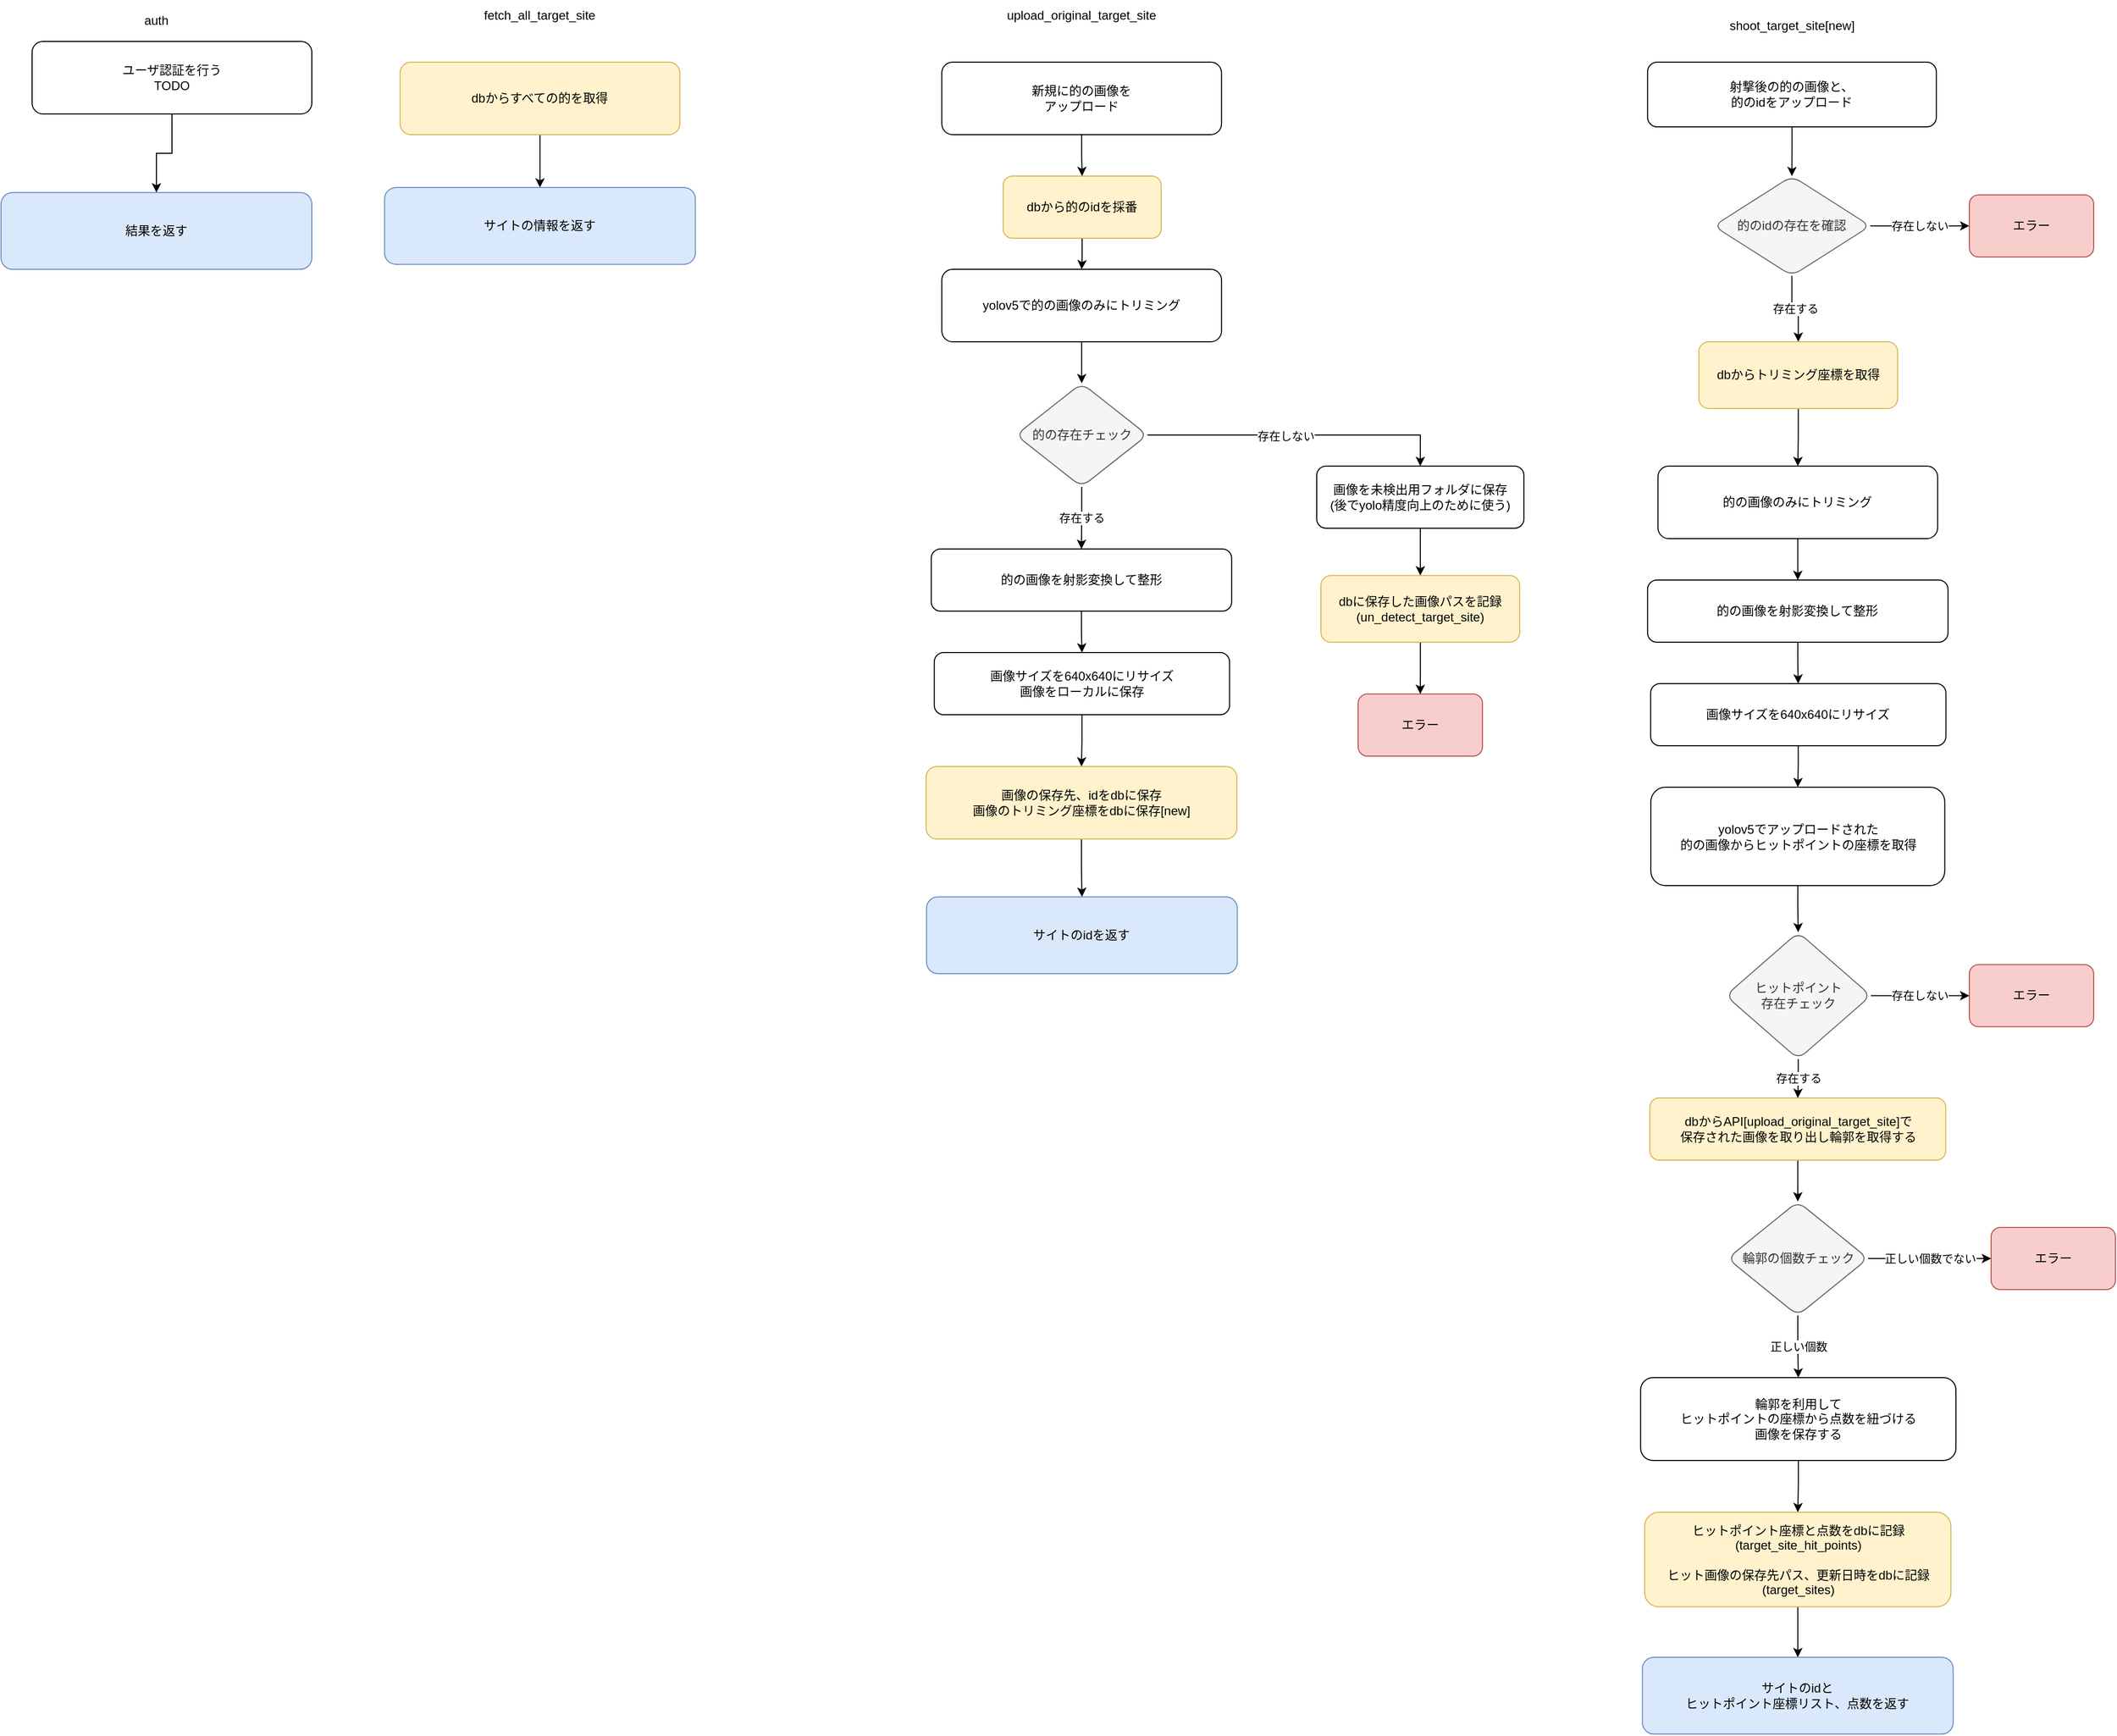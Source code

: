<mxfile version="20.3.0" type="device" pages="2"><diagram name="api-server flow ver2" id="iNvDvZSH5YZWfU6M46zO"><mxGraphModel dx="2249" dy="2026" grid="1" gridSize="10" guides="1" tooltips="1" connect="1" arrows="1" fold="1" page="1" pageScale="1" pageWidth="827" pageHeight="1169" math="0" shadow="0"><root><mxCell id="WhR-biewAQsiX8_uiW01-0"/><mxCell id="WhR-biewAQsiX8_uiW01-1" parent="WhR-biewAQsiX8_uiW01-0"/><mxCell id="nuHAIybzn5JwkcN_jTr0-32" value="" style="edgeStyle=orthogonalEdgeStyle;rounded=0;orthogonalLoop=1;jettySize=auto;html=1;" parent="WhR-biewAQsiX8_uiW01-1" source="WhR-biewAQsiX8_uiW01-3" target="nuHAIybzn5JwkcN_jTr0-31" edge="1"><mxGeometry relative="1" as="geometry"/></mxCell><mxCell id="WhR-biewAQsiX8_uiW01-3" value="yolov5で的の画像のみにトリミング" style="rounded=1;whiteSpace=wrap;html=1;fontSize=12;glass=0;strokeWidth=1;shadow=0;" parent="WhR-biewAQsiX8_uiW01-1" vertex="1"><mxGeometry x="228.13" y="160" width="270" height="70" as="geometry"/></mxCell><mxCell id="WhR-biewAQsiX8_uiW01-4" value="" style="edgeStyle=orthogonalEdgeStyle;rounded=0;orthogonalLoop=1;jettySize=auto;html=1;endArrow=classic;endFill=1;" parent="WhR-biewAQsiX8_uiW01-1" source="WhR-biewAQsiX8_uiW01-5" target="WhR-biewAQsiX8_uiW01-14" edge="1"><mxGeometry relative="1" as="geometry"/></mxCell><mxCell id="WhR-biewAQsiX8_uiW01-5" value="画像サイズを640x640にリサイズ&lt;br&gt;画像をローカルに保存" style="whiteSpace=wrap;html=1;rounded=1;glass=0;strokeWidth=1;shadow=0;" parent="WhR-biewAQsiX8_uiW01-1" vertex="1"><mxGeometry x="220.86" y="530" width="285" height="60" as="geometry"/></mxCell><mxCell id="WhR-biewAQsiX8_uiW01-6" style="edgeStyle=orthogonalEdgeStyle;rounded=0;orthogonalLoop=1;jettySize=auto;html=1;endArrow=classic;endFill=1;" parent="WhR-biewAQsiX8_uiW01-1" source="WhR-biewAQsiX8_uiW01-7" target="WhR-biewAQsiX8_uiW01-5" edge="1"><mxGeometry relative="1" as="geometry"/></mxCell><mxCell id="WhR-biewAQsiX8_uiW01-7" value="的の画像を射影変換して整形" style="whiteSpace=wrap;html=1;rounded=1;glass=0;strokeWidth=1;shadow=0;" parent="WhR-biewAQsiX8_uiW01-1" vertex="1"><mxGeometry x="217.9" y="430" width="290" height="60" as="geometry"/></mxCell><mxCell id="nuHAIybzn5JwkcN_jTr0-2" style="edgeStyle=orthogonalEdgeStyle;rounded=0;orthogonalLoop=1;jettySize=auto;html=1;" parent="WhR-biewAQsiX8_uiW01-1" source="WhR-biewAQsiX8_uiW01-12" target="WhR-biewAQsiX8_uiW01-3" edge="1"><mxGeometry relative="1" as="geometry"/></mxCell><mxCell id="WhR-biewAQsiX8_uiW01-12" value="dbから的のidを採番" style="whiteSpace=wrap;html=1;rounded=1;glass=0;strokeWidth=1;shadow=0;fillColor=#fff2cc;strokeColor=#d6b656;" parent="WhR-biewAQsiX8_uiW01-1" vertex="1"><mxGeometry x="287.34" y="70" width="152.5" height="60" as="geometry"/></mxCell><mxCell id="nuHAIybzn5JwkcN_jTr0-4" style="edgeStyle=orthogonalEdgeStyle;rounded=0;orthogonalLoop=1;jettySize=auto;html=1;" parent="WhR-biewAQsiX8_uiW01-1" source="WhR-biewAQsiX8_uiW01-14" target="nuHAIybzn5JwkcN_jTr0-3" edge="1"><mxGeometry relative="1" as="geometry"/></mxCell><mxCell id="WhR-biewAQsiX8_uiW01-14" value="画像の保存先、idをdbに保存&lt;br&gt;画像のトリミング座標をdbに保存[new]" style="whiteSpace=wrap;html=1;rounded=1;glass=0;strokeWidth=1;shadow=0;fillColor=#fff2cc;strokeColor=#d6b656;" parent="WhR-biewAQsiX8_uiW01-1" vertex="1"><mxGeometry x="212.9" y="640" width="300" height="70" as="geometry"/></mxCell><mxCell id="nuHAIybzn5JwkcN_jTr0-38" value="" style="edgeStyle=orthogonalEdgeStyle;rounded=0;orthogonalLoop=1;jettySize=auto;html=1;" parent="WhR-biewAQsiX8_uiW01-1" source="WhR-biewAQsiX8_uiW01-16" target="nuHAIybzn5JwkcN_jTr0-37" edge="1"><mxGeometry relative="1" as="geometry"/></mxCell><mxCell id="WhR-biewAQsiX8_uiW01-16" value="yolov5でアップロードされた&lt;br&gt;的の画像からヒットポイントの座標を取得" style="whiteSpace=wrap;html=1;rounded=1;glass=0;strokeWidth=1;shadow=0;" parent="WhR-biewAQsiX8_uiW01-1" vertex="1"><mxGeometry x="912.51" y="660" width="283.75" height="95" as="geometry"/></mxCell><mxCell id="nuHAIybzn5JwkcN_jTr0-30" style="edgeStyle=orthogonalEdgeStyle;rounded=0;orthogonalLoop=1;jettySize=auto;html=1;" parent="WhR-biewAQsiX8_uiW01-1" source="WhR-biewAQsiX8_uiW01-18" target="WhR-biewAQsiX8_uiW01-20" edge="1"><mxGeometry relative="1" as="geometry"/></mxCell><mxCell id="WhR-biewAQsiX8_uiW01-18" value="輪郭を利用して&lt;br&gt;ヒットポイントの座標から点数を紐づける&lt;br&gt;画像を保存する" style="whiteSpace=wrap;html=1;rounded=1;glass=0;strokeWidth=1;shadow=0;" parent="WhR-biewAQsiX8_uiW01-1" vertex="1"><mxGeometry x="902.65" y="1230" width="304.38" height="80" as="geometry"/></mxCell><mxCell id="WhR-biewAQsiX8_uiW01-19" value="" style="edgeStyle=orthogonalEdgeStyle;rounded=0;orthogonalLoop=1;jettySize=auto;html=1;endArrow=classic;endFill=1;" parent="WhR-biewAQsiX8_uiW01-1" source="WhR-biewAQsiX8_uiW01-20" target="WhR-biewAQsiX8_uiW01-25" edge="1"><mxGeometry relative="1" as="geometry"/></mxCell><mxCell id="WhR-biewAQsiX8_uiW01-20" value="ヒットポイント座標と点数をdbに記録(target_site_hit_points)&lt;br&gt;&lt;br&gt;ヒット画像の保存先パス、更新日時をdbに記録&lt;br&gt;(target_sites)" style="whiteSpace=wrap;html=1;rounded=1;glass=0;strokeWidth=1;shadow=0;fillColor=#fff2cc;strokeColor=#d6b656;" parent="WhR-biewAQsiX8_uiW01-1" vertex="1"><mxGeometry x="906.57" y="1360" width="295.62" height="91.25" as="geometry"/></mxCell><mxCell id="WhR-biewAQsiX8_uiW01-25" value="サイトのidと&lt;br&gt;ヒットポイント座標リスト、点数を返す" style="whiteSpace=wrap;html=1;rounded=1;glass=0;strokeWidth=1;shadow=0;fillColor=#dae8fc;strokeColor=#6c8ebf;" parent="WhR-biewAQsiX8_uiW01-1" vertex="1"><mxGeometry x="904.38" y="1500" width="300" height="74.13" as="geometry"/></mxCell><mxCell id="nuHAIybzn5JwkcN_jTr0-1" style="edgeStyle=orthogonalEdgeStyle;rounded=0;orthogonalLoop=1;jettySize=auto;html=1;" parent="WhR-biewAQsiX8_uiW01-1" source="nuHAIybzn5JwkcN_jTr0-0" target="WhR-biewAQsiX8_uiW01-12" edge="1"><mxGeometry relative="1" as="geometry"/></mxCell><mxCell id="nuHAIybzn5JwkcN_jTr0-0" value="新規に的の画像を&lt;br&gt;アップロード" style="rounded=1;whiteSpace=wrap;html=1;fontSize=12;glass=0;strokeWidth=1;shadow=0;" parent="WhR-biewAQsiX8_uiW01-1" vertex="1"><mxGeometry x="228.12" y="-40" width="270" height="70" as="geometry"/></mxCell><mxCell id="nuHAIybzn5JwkcN_jTr0-3" value="サイトのidを返す" style="whiteSpace=wrap;html=1;rounded=1;glass=0;strokeWidth=1;shadow=0;fillColor=#dae8fc;strokeColor=#6c8ebf;" parent="WhR-biewAQsiX8_uiW01-1" vertex="1"><mxGeometry x="213.36" y="765.87" width="300" height="74.13" as="geometry"/></mxCell><mxCell id="nuHAIybzn5JwkcN_jTr0-5" value="upload_original_target_site" style="text;html=1;strokeColor=none;fillColor=none;align=center;verticalAlign=middle;whiteSpace=wrap;rounded=0;" parent="WhR-biewAQsiX8_uiW01-1" vertex="1"><mxGeometry x="280.38" y="-100" width="166.41" height="30" as="geometry"/></mxCell><mxCell id="nuHAIybzn5JwkcN_jTr0-6" value="shoot_target_site[new]" style="text;html=1;strokeColor=none;fillColor=none;align=center;verticalAlign=middle;whiteSpace=wrap;rounded=0;" parent="WhR-biewAQsiX8_uiW01-1" vertex="1"><mxGeometry x="988.76" y="-90" width="120" height="30" as="geometry"/></mxCell><mxCell id="nuHAIybzn5JwkcN_jTr0-9" value="" style="edgeStyle=orthogonalEdgeStyle;rounded=0;orthogonalLoop=1;jettySize=auto;html=1;" parent="WhR-biewAQsiX8_uiW01-1" source="nuHAIybzn5JwkcN_jTr0-7" target="nuHAIybzn5JwkcN_jTr0-8" edge="1"><mxGeometry relative="1" as="geometry"/></mxCell><mxCell id="nuHAIybzn5JwkcN_jTr0-7" value="射撃後の的の画像と、&lt;br&gt;的のidをアップロード" style="whiteSpace=wrap;html=1;rounded=1;glass=0;strokeWidth=1;shadow=0;" parent="WhR-biewAQsiX8_uiW01-1" vertex="1"><mxGeometry x="909.38" y="-40" width="278.75" height="62.5" as="geometry"/></mxCell><mxCell id="nuHAIybzn5JwkcN_jTr0-11" value="存在しない" style="edgeStyle=orthogonalEdgeStyle;rounded=0;orthogonalLoop=1;jettySize=auto;html=1;" parent="WhR-biewAQsiX8_uiW01-1" source="nuHAIybzn5JwkcN_jTr0-8" target="nuHAIybzn5JwkcN_jTr0-10" edge="1"><mxGeometry relative="1" as="geometry"/></mxCell><mxCell id="nuHAIybzn5JwkcN_jTr0-13" value="存在する" style="edgeStyle=orthogonalEdgeStyle;rounded=0;orthogonalLoop=1;jettySize=auto;html=1;" parent="WhR-biewAQsiX8_uiW01-1" source="nuHAIybzn5JwkcN_jTr0-8" target="nuHAIybzn5JwkcN_jTr0-12" edge="1"><mxGeometry relative="1" as="geometry"/></mxCell><mxCell id="nuHAIybzn5JwkcN_jTr0-8" value="的のidの存在を確認" style="rhombus;whiteSpace=wrap;html=1;rounded=1;glass=0;strokeWidth=1;shadow=0;fillColor=#f5f5f5;fontColor=#333333;strokeColor=#666666;" parent="WhR-biewAQsiX8_uiW01-1" vertex="1"><mxGeometry x="973.14" y="70" width="151.24" height="96.25" as="geometry"/></mxCell><mxCell id="nuHAIybzn5JwkcN_jTr0-10" value="エラー" style="whiteSpace=wrap;html=1;rounded=1;glass=0;strokeWidth=1;shadow=0;fillColor=#f8cecc;strokeColor=#b85450;" parent="WhR-biewAQsiX8_uiW01-1" vertex="1"><mxGeometry x="1220" y="88.125" width="120" height="60" as="geometry"/></mxCell><mxCell id="nuHAIybzn5JwkcN_jTr0-19" style="edgeStyle=orthogonalEdgeStyle;rounded=0;orthogonalLoop=1;jettySize=auto;html=1;" parent="WhR-biewAQsiX8_uiW01-1" source="nuHAIybzn5JwkcN_jTr0-12" target="nuHAIybzn5JwkcN_jTr0-15" edge="1"><mxGeometry relative="1" as="geometry"/></mxCell><mxCell id="nuHAIybzn5JwkcN_jTr0-12" value="dbからトリミング座標を取得" style="whiteSpace=wrap;html=1;rounded=1;glass=0;strokeWidth=1;shadow=0;fillColor=#fff2cc;strokeColor=#d6b656;" parent="WhR-biewAQsiX8_uiW01-1" vertex="1"><mxGeometry x="958.91" y="230" width="191.86" height="64.38" as="geometry"/></mxCell><mxCell id="nuHAIybzn5JwkcN_jTr0-14" value="" style="edgeStyle=orthogonalEdgeStyle;rounded=0;orthogonalLoop=1;jettySize=auto;html=1;endArrow=classic;endFill=1;" parent="WhR-biewAQsiX8_uiW01-1" source="nuHAIybzn5JwkcN_jTr0-15" target="nuHAIybzn5JwkcN_jTr0-18" edge="1"><mxGeometry relative="1" as="geometry"/></mxCell><mxCell id="nuHAIybzn5JwkcN_jTr0-15" value="的の画像のみにトリミング" style="rounded=1;whiteSpace=wrap;html=1;fontSize=12;glass=0;strokeWidth=1;shadow=0;" parent="WhR-biewAQsiX8_uiW01-1" vertex="1"><mxGeometry x="919.38" y="350" width="270" height="70" as="geometry"/></mxCell><mxCell id="nuHAIybzn5JwkcN_jTr0-20" style="edgeStyle=orthogonalEdgeStyle;rounded=0;orthogonalLoop=1;jettySize=auto;html=1;" parent="WhR-biewAQsiX8_uiW01-1" source="nuHAIybzn5JwkcN_jTr0-16" target="WhR-biewAQsiX8_uiW01-16" edge="1"><mxGeometry relative="1" as="geometry"/></mxCell><mxCell id="nuHAIybzn5JwkcN_jTr0-16" value="画像サイズを640x640にリサイズ" style="whiteSpace=wrap;html=1;rounded=1;glass=0;strokeWidth=1;shadow=0;" parent="WhR-biewAQsiX8_uiW01-1" vertex="1"><mxGeometry x="912.34" y="560" width="285" height="60" as="geometry"/></mxCell><mxCell id="nuHAIybzn5JwkcN_jTr0-17" style="edgeStyle=orthogonalEdgeStyle;rounded=0;orthogonalLoop=1;jettySize=auto;html=1;endArrow=classic;endFill=1;" parent="WhR-biewAQsiX8_uiW01-1" source="nuHAIybzn5JwkcN_jTr0-18" target="nuHAIybzn5JwkcN_jTr0-16" edge="1"><mxGeometry relative="1" as="geometry"/></mxCell><mxCell id="nuHAIybzn5JwkcN_jTr0-18" value="的の画像を射影変換して整形" style="whiteSpace=wrap;html=1;rounded=1;glass=0;strokeWidth=1;shadow=0;" parent="WhR-biewAQsiX8_uiW01-1" vertex="1"><mxGeometry x="909.38" y="460" width="290" height="60" as="geometry"/></mxCell><mxCell id="nuHAIybzn5JwkcN_jTr0-26" value="" style="edgeStyle=orthogonalEdgeStyle;rounded=0;orthogonalLoop=1;jettySize=auto;html=1;" parent="WhR-biewAQsiX8_uiW01-1" source="nuHAIybzn5JwkcN_jTr0-22" target="nuHAIybzn5JwkcN_jTr0-25" edge="1"><mxGeometry relative="1" as="geometry"/></mxCell><mxCell id="nuHAIybzn5JwkcN_jTr0-22" value="dbからAPI[upload_original_target_site]で&lt;br&gt;保存された画像を取り出し輪郭を取得する" style="whiteSpace=wrap;html=1;rounded=1;glass=0;strokeWidth=1;shadow=0;fillColor=#fff2cc;strokeColor=#d6b656;" parent="WhR-biewAQsiX8_uiW01-1" vertex="1"><mxGeometry x="911.57" y="960" width="285.62" height="60" as="geometry"/></mxCell><mxCell id="nuHAIybzn5JwkcN_jTr0-28" value="正しい個数でない" style="edgeStyle=orthogonalEdgeStyle;rounded=0;orthogonalLoop=1;jettySize=auto;html=1;" parent="WhR-biewAQsiX8_uiW01-1" source="nuHAIybzn5JwkcN_jTr0-25" target="nuHAIybzn5JwkcN_jTr0-27" edge="1"><mxGeometry relative="1" as="geometry"/></mxCell><mxCell id="nuHAIybzn5JwkcN_jTr0-29" value="正しい個数" style="edgeStyle=orthogonalEdgeStyle;rounded=0;orthogonalLoop=1;jettySize=auto;html=1;" parent="WhR-biewAQsiX8_uiW01-1" source="nuHAIybzn5JwkcN_jTr0-25" target="WhR-biewAQsiX8_uiW01-18" edge="1"><mxGeometry relative="1" as="geometry"/></mxCell><mxCell id="nuHAIybzn5JwkcN_jTr0-25" value="輪郭の個数チェック" style="rhombus;whiteSpace=wrap;html=1;rounded=1;glass=0;strokeWidth=1;shadow=0;fillColor=#f5f5f5;fontColor=#333333;strokeColor=#666666;" parent="WhR-biewAQsiX8_uiW01-1" vertex="1"><mxGeometry x="986.57" y="1060" width="135.62" height="110" as="geometry"/></mxCell><mxCell id="nuHAIybzn5JwkcN_jTr0-27" value="エラー" style="whiteSpace=wrap;html=1;rounded=1;glass=0;strokeWidth=1;shadow=0;fillColor=#f8cecc;strokeColor=#b85450;" parent="WhR-biewAQsiX8_uiW01-1" vertex="1"><mxGeometry x="1241" y="1085" width="120" height="60" as="geometry"/></mxCell><mxCell id="nuHAIybzn5JwkcN_jTr0-34" value="" style="edgeStyle=orthogonalEdgeStyle;rounded=0;orthogonalLoop=1;jettySize=auto;html=1;entryX=0.5;entryY=0;entryDx=0;entryDy=0;" parent="WhR-biewAQsiX8_uiW01-1" source="nuHAIybzn5JwkcN_jTr0-31" target="dsikqZFiVLKIjM3iYVpP-0" edge="1"><mxGeometry relative="1" as="geometry"/></mxCell><mxCell id="nuHAIybzn5JwkcN_jTr0-35" value="存在しない" style="edgeLabel;html=1;align=center;verticalAlign=middle;resizable=0;points=[];" parent="nuHAIybzn5JwkcN_jTr0-34" vertex="1" connectable="0"><mxGeometry x="-0.09" y="-1" relative="1" as="geometry"><mxPoint as="offset"/></mxGeometry></mxCell><mxCell id="nuHAIybzn5JwkcN_jTr0-36" value="存在する" style="edgeStyle=orthogonalEdgeStyle;rounded=0;orthogonalLoop=1;jettySize=auto;html=1;" parent="WhR-biewAQsiX8_uiW01-1" source="nuHAIybzn5JwkcN_jTr0-31" target="WhR-biewAQsiX8_uiW01-7" edge="1"><mxGeometry relative="1" as="geometry"/></mxCell><mxCell id="nuHAIybzn5JwkcN_jTr0-31" value="的の存在チェック" style="rhombus;whiteSpace=wrap;html=1;rounded=1;glass=0;strokeWidth=1;shadow=0;fillColor=#f5f5f5;fontColor=#333333;strokeColor=#666666;" parent="WhR-biewAQsiX8_uiW01-1" vertex="1"><mxGeometry x="299.68" y="270" width="126.88" height="100" as="geometry"/></mxCell><mxCell id="nuHAIybzn5JwkcN_jTr0-33" value="エラー" style="whiteSpace=wrap;html=1;rounded=1;glass=0;strokeWidth=1;shadow=0;fillColor=#f8cecc;strokeColor=#b85450;" parent="WhR-biewAQsiX8_uiW01-1" vertex="1"><mxGeometry x="630" y="570" width="120" height="60" as="geometry"/></mxCell><mxCell id="nuHAIybzn5JwkcN_jTr0-40" value="存在しない" style="edgeStyle=orthogonalEdgeStyle;rounded=0;orthogonalLoop=1;jettySize=auto;html=1;" parent="WhR-biewAQsiX8_uiW01-1" source="nuHAIybzn5JwkcN_jTr0-37" target="nuHAIybzn5JwkcN_jTr0-39" edge="1"><mxGeometry relative="1" as="geometry"/></mxCell><mxCell id="nuHAIybzn5JwkcN_jTr0-42" value="存在する" style="edgeStyle=orthogonalEdgeStyle;rounded=0;orthogonalLoop=1;jettySize=auto;html=1;" parent="WhR-biewAQsiX8_uiW01-1" source="nuHAIybzn5JwkcN_jTr0-37" target="nuHAIybzn5JwkcN_jTr0-22" edge="1"><mxGeometry relative="1" as="geometry"/></mxCell><mxCell id="nuHAIybzn5JwkcN_jTr0-37" value="ヒットポイント&lt;br&gt;存在チェック" style="rhombus;whiteSpace=wrap;html=1;rounded=1;glass=0;strokeWidth=1;shadow=0;fillColor=#f5f5f5;fontColor=#333333;strokeColor=#666666;" parent="WhR-biewAQsiX8_uiW01-1" vertex="1"><mxGeometry x="984.84" y="800" width="140" height="122.5" as="geometry"/></mxCell><mxCell id="nuHAIybzn5JwkcN_jTr0-39" value="エラー" style="whiteSpace=wrap;html=1;rounded=1;glass=0;strokeWidth=1;shadow=0;fillColor=#f8cecc;strokeColor=#b85450;" parent="WhR-biewAQsiX8_uiW01-1" vertex="1"><mxGeometry x="1220.0" y="831.25" width="120" height="60" as="geometry"/></mxCell><mxCell id="drCRyyZGWswT6okmTotF-20" value="" style="edgeStyle=orthogonalEdgeStyle;rounded=0;orthogonalLoop=1;jettySize=auto;html=1;" parent="WhR-biewAQsiX8_uiW01-1" source="drCRyyZGWswT6okmTotF-11" target="drCRyyZGWswT6okmTotF-12" edge="1"><mxGeometry relative="1" as="geometry"/></mxCell><mxCell id="drCRyyZGWswT6okmTotF-11" value="dbからすべての的を取得" style="rounded=1;whiteSpace=wrap;html=1;fontSize=12;glass=0;strokeWidth=1;shadow=0;fillColor=#fff2cc;strokeColor=#d6b656;" parent="WhR-biewAQsiX8_uiW01-1" vertex="1"><mxGeometry x="-294.78" y="-40" width="270" height="70" as="geometry"/></mxCell><mxCell id="drCRyyZGWswT6okmTotF-12" value="サイトの情報を返す" style="whiteSpace=wrap;html=1;rounded=1;glass=0;strokeWidth=1;shadow=0;fillColor=#dae8fc;strokeColor=#6c8ebf;" parent="WhR-biewAQsiX8_uiW01-1" vertex="1"><mxGeometry x="-309.78" y="81.06" width="300" height="74.13" as="geometry"/></mxCell><mxCell id="drCRyyZGWswT6okmTotF-13" value="fetch_all_target_site" style="text;html=1;strokeColor=none;fillColor=none;align=center;verticalAlign=middle;whiteSpace=wrap;rounded=0;" parent="WhR-biewAQsiX8_uiW01-1" vertex="1"><mxGeometry x="-242.52" y="-100" width="166.41" height="30" as="geometry"/></mxCell><mxCell id="t7jxJHBYdtMnv0ONEUGp-2" value="結果を返す" style="whiteSpace=wrap;html=1;rounded=1;glass=0;strokeWidth=1;shadow=0;fillColor=#dae8fc;strokeColor=#6c8ebf;" vertex="1" parent="WhR-biewAQsiX8_uiW01-1"><mxGeometry x="-680" y="85.87" width="300" height="74.13" as="geometry"/></mxCell><mxCell id="t7jxJHBYdtMnv0ONEUGp-3" value="auth" style="text;html=1;strokeColor=none;fillColor=none;align=center;verticalAlign=middle;whiteSpace=wrap;rounded=0;" vertex="1" parent="WhR-biewAQsiX8_uiW01-1"><mxGeometry x="-612.74" y="-95.19" width="166.41" height="30" as="geometry"/></mxCell><mxCell id="t7jxJHBYdtMnv0ONEUGp-5" value="" style="edgeStyle=orthogonalEdgeStyle;rounded=0;orthogonalLoop=1;jettySize=auto;html=1;" edge="1" parent="WhR-biewAQsiX8_uiW01-1" source="t7jxJHBYdtMnv0ONEUGp-4" target="t7jxJHBYdtMnv0ONEUGp-2"><mxGeometry relative="1" as="geometry"/></mxCell><mxCell id="t7jxJHBYdtMnv0ONEUGp-4" value="ユーザ認証を行う&lt;br&gt;TODO" style="rounded=1;whiteSpace=wrap;html=1;fontSize=12;glass=0;strokeWidth=1;shadow=0;" vertex="1" parent="WhR-biewAQsiX8_uiW01-1"><mxGeometry x="-650" y="-60" width="270" height="70" as="geometry"/></mxCell><mxCell id="dsikqZFiVLKIjM3iYVpP-3" value="" style="edgeStyle=orthogonalEdgeStyle;rounded=0;orthogonalLoop=1;jettySize=auto;html=1;" edge="1" parent="WhR-biewAQsiX8_uiW01-1" source="dsikqZFiVLKIjM3iYVpP-0" target="dsikqZFiVLKIjM3iYVpP-2"><mxGeometry relative="1" as="geometry"/></mxCell><mxCell id="dsikqZFiVLKIjM3iYVpP-0" value="画像を未検出用フォルダに保存&lt;br&gt;(後でyolo精度向上のために使う)" style="whiteSpace=wrap;html=1;rounded=1;glass=0;strokeWidth=1;shadow=0;" vertex="1" parent="WhR-biewAQsiX8_uiW01-1"><mxGeometry x="590" y="350" width="200" height="60" as="geometry"/></mxCell><mxCell id="Awmxv0y5QkGD9Elshuh5-0" value="" style="edgeStyle=orthogonalEdgeStyle;rounded=0;orthogonalLoop=1;jettySize=auto;html=1;" edge="1" parent="WhR-biewAQsiX8_uiW01-1" source="dsikqZFiVLKIjM3iYVpP-2" target="nuHAIybzn5JwkcN_jTr0-33"><mxGeometry relative="1" as="geometry"/></mxCell><mxCell id="dsikqZFiVLKIjM3iYVpP-2" value="dbに保存した画像パスを記録&lt;br&gt;(un_detect_target_site)" style="whiteSpace=wrap;html=1;rounded=1;glass=0;strokeWidth=1;shadow=0;fillColor=#fff2cc;strokeColor=#d6b656;" vertex="1" parent="WhR-biewAQsiX8_uiW01-1"><mxGeometry x="594.07" y="455.62" width="191.86" height="64.38" as="geometry"/></mxCell></root></mxGraphModel></diagram><diagram id="2TfBNK9j8r9XZTtGJ3-m" name="ap2n-db struct"><mxGraphModel dx="1422" dy="857" grid="1" gridSize="10" guides="1" tooltips="1" connect="1" arrows="1" fold="1" page="1" pageScale="1" pageWidth="827" pageHeight="1169" math="0" shadow="0"><root><mxCell id="0"/><mxCell id="1" parent="0"/><mxCell id="GkIzE4mE9A00fD2ks_Mg-1" value="target_sites" style="shape=table;startSize=30;container=1;collapsible=1;childLayout=tableLayout;fixedRows=1;rowLines=0;fontStyle=1;align=center;resizeLast=1;" parent="1" vertex="1"><mxGeometry x="50" y="100" width="180" height="310" as="geometry"/></mxCell><mxCell id="GkIzE4mE9A00fD2ks_Mg-2" value="" style="shape=tableRow;horizontal=0;startSize=0;swimlaneHead=0;swimlaneBody=0;fillColor=none;collapsible=0;dropTarget=0;points=[[0,0.5],[1,0.5]];portConstraint=eastwest;top=0;left=0;right=0;bottom=1;" parent="GkIzE4mE9A00fD2ks_Mg-1" vertex="1"><mxGeometry y="30" width="180" height="30" as="geometry"/></mxCell><mxCell id="GkIzE4mE9A00fD2ks_Mg-3" value="PK" style="shape=partialRectangle;connectable=0;fillColor=none;top=0;left=0;bottom=0;right=0;fontStyle=1;overflow=hidden;" parent="GkIzE4mE9A00fD2ks_Mg-2" vertex="1"><mxGeometry width="30" height="30" as="geometry"><mxRectangle width="30" height="30" as="alternateBounds"/></mxGeometry></mxCell><mxCell id="GkIzE4mE9A00fD2ks_Mg-4" value="id" style="shape=partialRectangle;connectable=0;fillColor=none;top=0;left=0;bottom=0;right=0;align=left;spacingLeft=6;fontStyle=5;overflow=hidden;" parent="GkIzE4mE9A00fD2ks_Mg-2" vertex="1"><mxGeometry x="30" width="150" height="30" as="geometry"><mxRectangle width="150" height="30" as="alternateBounds"/></mxGeometry></mxCell><mxCell id="GkIzE4mE9A00fD2ks_Mg-5" value="" style="shape=tableRow;horizontal=0;startSize=0;swimlaneHead=0;swimlaneBody=0;fillColor=none;collapsible=0;dropTarget=0;points=[[0,0.5],[1,0.5]];portConstraint=eastwest;top=0;left=0;right=0;bottom=0;" parent="GkIzE4mE9A00fD2ks_Mg-1" vertex="1"><mxGeometry y="60" width="180" height="30" as="geometry"/></mxCell><mxCell id="GkIzE4mE9A00fD2ks_Mg-6" value="" style="shape=partialRectangle;connectable=0;fillColor=none;top=0;left=0;bottom=0;right=0;editable=1;overflow=hidden;" parent="GkIzE4mE9A00fD2ks_Mg-5" vertex="1"><mxGeometry width="30" height="30" as="geometry"><mxRectangle width="30" height="30" as="alternateBounds"/></mxGeometry></mxCell><mxCell id="GkIzE4mE9A00fD2ks_Mg-7" value="img_path VARCHAR" style="shape=partialRectangle;connectable=0;fillColor=none;top=0;left=0;bottom=0;right=0;align=left;spacingLeft=6;overflow=hidden;" parent="GkIzE4mE9A00fD2ks_Mg-5" vertex="1"><mxGeometry x="30" width="150" height="30" as="geometry"><mxRectangle width="150" height="30" as="alternateBounds"/></mxGeometry></mxCell><mxCell id="d75ZwvxsuVLrEvCfhVd_-1" style="shape=tableRow;horizontal=0;startSize=0;swimlaneHead=0;swimlaneBody=0;fillColor=none;collapsible=0;dropTarget=0;points=[[0,0.5],[1,0.5]];portConstraint=eastwest;top=0;left=0;right=0;bottom=0;" parent="GkIzE4mE9A00fD2ks_Mg-1" vertex="1"><mxGeometry y="90" width="180" height="30" as="geometry"/></mxCell><mxCell id="d75ZwvxsuVLrEvCfhVd_-2" value="new" style="shape=partialRectangle;connectable=0;fillColor=none;top=0;left=0;bottom=0;right=0;editable=1;overflow=hidden;" parent="d75ZwvxsuVLrEvCfhVd_-1" vertex="1"><mxGeometry width="30" height="30" as="geometry"><mxRectangle width="30" height="30" as="alternateBounds"/></mxGeometry></mxCell><mxCell id="d75ZwvxsuVLrEvCfhVd_-3" value="hit_img_path VARCHAR" style="shape=partialRectangle;connectable=0;fillColor=none;top=0;left=0;bottom=0;right=0;align=left;spacingLeft=6;overflow=hidden;" parent="d75ZwvxsuVLrEvCfhVd_-1" vertex="1"><mxGeometry x="30" width="150" height="30" as="geometry"><mxRectangle width="150" height="30" as="alternateBounds"/></mxGeometry></mxCell><mxCell id="GkIzE4mE9A00fD2ks_Mg-11" value="" style="shape=tableRow;horizontal=0;startSize=0;swimlaneHead=0;swimlaneBody=0;fillColor=none;collapsible=0;dropTarget=0;points=[[0,0.5],[1,0.5]];portConstraint=eastwest;top=0;left=0;right=0;bottom=0;" parent="GkIzE4mE9A00fD2ks_Mg-1" vertex="1"><mxGeometry y="120" width="180" height="30" as="geometry"/></mxCell><mxCell id="GkIzE4mE9A00fD2ks_Mg-12" value="" style="shape=partialRectangle;connectable=0;fillColor=none;top=0;left=0;bottom=0;right=0;editable=1;overflow=hidden;" parent="GkIzE4mE9A00fD2ks_Mg-11" vertex="1"><mxGeometry width="30" height="30" as="geometry"><mxRectangle width="30" height="30" as="alternateBounds"/></mxGeometry></mxCell><mxCell id="GkIzE4mE9A00fD2ks_Mg-13" value="created_at DATETIME" style="shape=partialRectangle;connectable=0;fillColor=none;top=0;left=0;bottom=0;right=0;align=left;spacingLeft=6;overflow=hidden;" parent="GkIzE4mE9A00fD2ks_Mg-11" vertex="1"><mxGeometry x="30" width="150" height="30" as="geometry"><mxRectangle width="150" height="30" as="alternateBounds"/></mxGeometry></mxCell><mxCell id="3ehmLqKwtolLbKy4Q1Pq-1" style="shape=tableRow;horizontal=0;startSize=0;swimlaneHead=0;swimlaneBody=0;fillColor=none;collapsible=0;dropTarget=0;points=[[0,0.5],[1,0.5]];portConstraint=eastwest;top=0;left=0;right=0;bottom=0;" parent="GkIzE4mE9A00fD2ks_Mg-1" vertex="1"><mxGeometry y="150" width="180" height="30" as="geometry"/></mxCell><mxCell id="3ehmLqKwtolLbKy4Q1Pq-2" value="new" style="shape=partialRectangle;connectable=0;fillColor=none;top=0;left=0;bottom=0;right=0;editable=1;overflow=hidden;" parent="3ehmLqKwtolLbKy4Q1Pq-1" vertex="1"><mxGeometry width="30" height="30" as="geometry"><mxRectangle width="30" height="30" as="alternateBounds"/></mxGeometry></mxCell><mxCell id="3ehmLqKwtolLbKy4Q1Pq-3" value="updated_at DATETIME" style="shape=partialRectangle;connectable=0;fillColor=none;top=0;left=0;bottom=0;right=0;align=left;spacingLeft=6;overflow=hidden;" parent="3ehmLqKwtolLbKy4Q1Pq-1" vertex="1"><mxGeometry x="30" width="150" height="30" as="geometry"><mxRectangle width="150" height="30" as="alternateBounds"/></mxGeometry></mxCell><mxCell id="wUakpvFZMvFgzlVZPBeb-1" style="shape=tableRow;horizontal=0;startSize=0;swimlaneHead=0;swimlaneBody=0;fillColor=none;collapsible=0;dropTarget=0;points=[[0,0.5],[1,0.5]];portConstraint=eastwest;top=0;left=0;right=0;bottom=0;" parent="GkIzE4mE9A00fD2ks_Mg-1" vertex="1"><mxGeometry y="180" width="180" height="30" as="geometry"/></mxCell><mxCell id="wUakpvFZMvFgzlVZPBeb-2" value="new" style="shape=partialRectangle;connectable=0;fillColor=none;top=0;left=0;bottom=0;right=0;editable=1;overflow=hidden;" parent="wUakpvFZMvFgzlVZPBeb-1" vertex="1"><mxGeometry width="30" height="30" as="geometry"><mxRectangle width="30" height="30" as="alternateBounds"/></mxGeometry></mxCell><mxCell id="wUakpvFZMvFgzlVZPBeb-3" value="trim_x INT" style="shape=partialRectangle;connectable=0;fillColor=none;top=0;left=0;bottom=0;right=0;align=left;spacingLeft=6;overflow=hidden;" parent="wUakpvFZMvFgzlVZPBeb-1" vertex="1"><mxGeometry x="30" width="150" height="30" as="geometry"><mxRectangle width="150" height="30" as="alternateBounds"/></mxGeometry></mxCell><mxCell id="wUakpvFZMvFgzlVZPBeb-4" style="shape=tableRow;horizontal=0;startSize=0;swimlaneHead=0;swimlaneBody=0;fillColor=none;collapsible=0;dropTarget=0;points=[[0,0.5],[1,0.5]];portConstraint=eastwest;top=0;left=0;right=0;bottom=0;" parent="GkIzE4mE9A00fD2ks_Mg-1" vertex="1"><mxGeometry y="210" width="180" height="30" as="geometry"/></mxCell><mxCell id="wUakpvFZMvFgzlVZPBeb-5" value="new" style="shape=partialRectangle;connectable=0;fillColor=none;top=0;left=0;bottom=0;right=0;editable=1;overflow=hidden;" parent="wUakpvFZMvFgzlVZPBeb-4" vertex="1"><mxGeometry width="30" height="30" as="geometry"><mxRectangle width="30" height="30" as="alternateBounds"/></mxGeometry></mxCell><mxCell id="wUakpvFZMvFgzlVZPBeb-6" value="trim_y INT" style="shape=partialRectangle;connectable=0;fillColor=none;top=0;left=0;bottom=0;right=0;align=left;spacingLeft=6;overflow=hidden;" parent="wUakpvFZMvFgzlVZPBeb-4" vertex="1"><mxGeometry x="30" width="150" height="30" as="geometry"><mxRectangle width="150" height="30" as="alternateBounds"/></mxGeometry></mxCell><mxCell id="wUakpvFZMvFgzlVZPBeb-7" style="shape=tableRow;horizontal=0;startSize=0;swimlaneHead=0;swimlaneBody=0;fillColor=none;collapsible=0;dropTarget=0;points=[[0,0.5],[1,0.5]];portConstraint=eastwest;top=0;left=0;right=0;bottom=0;" parent="GkIzE4mE9A00fD2ks_Mg-1" vertex="1"><mxGeometry y="240" width="180" height="30" as="geometry"/></mxCell><mxCell id="wUakpvFZMvFgzlVZPBeb-8" value="new" style="shape=partialRectangle;connectable=0;fillColor=none;top=0;left=0;bottom=0;right=0;editable=1;overflow=hidden;" parent="wUakpvFZMvFgzlVZPBeb-7" vertex="1"><mxGeometry width="30" height="30" as="geometry"><mxRectangle width="30" height="30" as="alternateBounds"/></mxGeometry></mxCell><mxCell id="wUakpvFZMvFgzlVZPBeb-9" value="trim_w INT" style="shape=partialRectangle;connectable=0;fillColor=none;top=0;left=0;bottom=0;right=0;align=left;spacingLeft=6;overflow=hidden;" parent="wUakpvFZMvFgzlVZPBeb-7" vertex="1"><mxGeometry x="30" width="150" height="30" as="geometry"><mxRectangle width="150" height="30" as="alternateBounds"/></mxGeometry></mxCell><mxCell id="wUakpvFZMvFgzlVZPBeb-10" style="shape=tableRow;horizontal=0;startSize=0;swimlaneHead=0;swimlaneBody=0;fillColor=none;collapsible=0;dropTarget=0;points=[[0,0.5],[1,0.5]];portConstraint=eastwest;top=0;left=0;right=0;bottom=0;" parent="GkIzE4mE9A00fD2ks_Mg-1" vertex="1"><mxGeometry y="270" width="180" height="30" as="geometry"/></mxCell><mxCell id="wUakpvFZMvFgzlVZPBeb-11" value="new" style="shape=partialRectangle;connectable=0;fillColor=none;top=0;left=0;bottom=0;right=0;editable=1;overflow=hidden;" parent="wUakpvFZMvFgzlVZPBeb-10" vertex="1"><mxGeometry width="30" height="30" as="geometry"><mxRectangle width="30" height="30" as="alternateBounds"/></mxGeometry></mxCell><mxCell id="wUakpvFZMvFgzlVZPBeb-12" value="trim_h INT" style="shape=partialRectangle;connectable=0;fillColor=none;top=0;left=0;bottom=0;right=0;align=left;spacingLeft=6;overflow=hidden;" parent="wUakpvFZMvFgzlVZPBeb-10" vertex="1"><mxGeometry x="30" width="150" height="30" as="geometry"><mxRectangle width="150" height="30" as="alternateBounds"/></mxGeometry></mxCell><mxCell id="GkIzE4mE9A00fD2ks_Mg-14" value="target_site_hit_points" style="shape=table;startSize=30;container=1;collapsible=1;childLayout=tableLayout;fixedRows=1;rowLines=0;fontStyle=1;align=center;resizeLast=1;" parent="1" vertex="1"><mxGeometry x="370" y="160" width="180" height="190" as="geometry"/></mxCell><mxCell id="GkIzE4mE9A00fD2ks_Mg-15" value="" style="shape=tableRow;horizontal=0;startSize=0;swimlaneHead=0;swimlaneBody=0;fillColor=none;collapsible=0;dropTarget=0;points=[[0,0.5],[1,0.5]];portConstraint=eastwest;top=0;left=0;right=0;bottom=1;" parent="GkIzE4mE9A00fD2ks_Mg-14" vertex="1"><mxGeometry y="30" width="180" height="30" as="geometry"/></mxCell><mxCell id="GkIzE4mE9A00fD2ks_Mg-16" value="FK" style="shape=partialRectangle;connectable=0;fillColor=none;top=0;left=0;bottom=0;right=0;fontStyle=1;overflow=hidden;" parent="GkIzE4mE9A00fD2ks_Mg-15" vertex="1"><mxGeometry width="30" height="30" as="geometry"><mxRectangle width="30" height="30" as="alternateBounds"/></mxGeometry></mxCell><mxCell id="GkIzE4mE9A00fD2ks_Mg-17" value="target_site_id" style="shape=partialRectangle;connectable=0;fillColor=none;top=0;left=0;bottom=0;right=0;align=left;spacingLeft=6;fontStyle=5;overflow=hidden;" parent="GkIzE4mE9A00fD2ks_Mg-15" vertex="1"><mxGeometry x="30" width="150" height="30" as="geometry"><mxRectangle width="150" height="30" as="alternateBounds"/></mxGeometry></mxCell><mxCell id="GkIzE4mE9A00fD2ks_Mg-18" value="" style="shape=tableRow;horizontal=0;startSize=0;swimlaneHead=0;swimlaneBody=0;fillColor=none;collapsible=0;dropTarget=0;points=[[0,0.5],[1,0.5]];portConstraint=eastwest;top=0;left=0;right=0;bottom=0;" parent="GkIzE4mE9A00fD2ks_Mg-14" vertex="1"><mxGeometry y="60" width="180" height="30" as="geometry"/></mxCell><mxCell id="GkIzE4mE9A00fD2ks_Mg-19" value="" style="shape=partialRectangle;connectable=0;fillColor=none;top=0;left=0;bottom=0;right=0;editable=1;overflow=hidden;" parent="GkIzE4mE9A00fD2ks_Mg-18" vertex="1"><mxGeometry width="30" height="30" as="geometry"><mxRectangle width="30" height="30" as="alternateBounds"/></mxGeometry></mxCell><mxCell id="GkIzE4mE9A00fD2ks_Mg-20" value="x INT NOT NULL" style="shape=partialRectangle;connectable=0;fillColor=none;top=0;left=0;bottom=0;right=0;align=left;spacingLeft=6;overflow=hidden;" parent="GkIzE4mE9A00fD2ks_Mg-18" vertex="1"><mxGeometry x="30" width="150" height="30" as="geometry"><mxRectangle width="150" height="30" as="alternateBounds"/></mxGeometry></mxCell><mxCell id="GkIzE4mE9A00fD2ks_Mg-21" value="" style="shape=tableRow;horizontal=0;startSize=0;swimlaneHead=0;swimlaneBody=0;fillColor=none;collapsible=0;dropTarget=0;points=[[0,0.5],[1,0.5]];portConstraint=eastwest;top=0;left=0;right=0;bottom=0;" parent="GkIzE4mE9A00fD2ks_Mg-14" vertex="1"><mxGeometry y="90" width="180" height="30" as="geometry"/></mxCell><mxCell id="GkIzE4mE9A00fD2ks_Mg-22" value="" style="shape=partialRectangle;connectable=0;fillColor=none;top=0;left=0;bottom=0;right=0;editable=1;overflow=hidden;" parent="GkIzE4mE9A00fD2ks_Mg-21" vertex="1"><mxGeometry width="30" height="30" as="geometry"><mxRectangle width="30" height="30" as="alternateBounds"/></mxGeometry></mxCell><mxCell id="GkIzE4mE9A00fD2ks_Mg-23" value="y INT NOT NULL" style="shape=partialRectangle;connectable=0;fillColor=none;top=0;left=0;bottom=0;right=0;align=left;spacingLeft=6;overflow=hidden;" parent="GkIzE4mE9A00fD2ks_Mg-21" vertex="1"><mxGeometry x="30" width="150" height="30" as="geometry"><mxRectangle width="150" height="30" as="alternateBounds"/></mxGeometry></mxCell><mxCell id="GkIzE4mE9A00fD2ks_Mg-24" value="" style="shape=tableRow;horizontal=0;startSize=0;swimlaneHead=0;swimlaneBody=0;fillColor=none;collapsible=0;dropTarget=0;points=[[0,0.5],[1,0.5]];portConstraint=eastwest;top=0;left=0;right=0;bottom=0;" parent="GkIzE4mE9A00fD2ks_Mg-14" vertex="1"><mxGeometry y="120" width="180" height="30" as="geometry"/></mxCell><mxCell id="GkIzE4mE9A00fD2ks_Mg-25" value="" style="shape=partialRectangle;connectable=0;fillColor=none;top=0;left=0;bottom=0;right=0;editable=1;overflow=hidden;" parent="GkIzE4mE9A00fD2ks_Mg-24" vertex="1"><mxGeometry width="30" height="30" as="geometry"><mxRectangle width="30" height="30" as="alternateBounds"/></mxGeometry></mxCell><mxCell id="GkIzE4mE9A00fD2ks_Mg-26" value="hit_point INT" style="shape=partialRectangle;connectable=0;fillColor=none;top=0;left=0;bottom=0;right=0;align=left;spacingLeft=6;overflow=hidden;" parent="GkIzE4mE9A00fD2ks_Mg-24" vertex="1"><mxGeometry x="30" width="150" height="30" as="geometry"><mxRectangle width="150" height="30" as="alternateBounds"/></mxGeometry></mxCell><mxCell id="-QDJ36TgnRVXEjGXcblq-1" style="shape=tableRow;horizontal=0;startSize=0;swimlaneHead=0;swimlaneBody=0;fillColor=none;collapsible=0;dropTarget=0;points=[[0,0.5],[1,0.5]];portConstraint=eastwest;top=0;left=0;right=0;bottom=0;" parent="GkIzE4mE9A00fD2ks_Mg-14" vertex="1"><mxGeometry y="150" width="180" height="30" as="geometry"/></mxCell><mxCell id="-QDJ36TgnRVXEjGXcblq-2" style="shape=partialRectangle;connectable=0;fillColor=none;top=0;left=0;bottom=0;right=0;editable=1;overflow=hidden;" parent="-QDJ36TgnRVXEjGXcblq-1" vertex="1"><mxGeometry width="30" height="30" as="geometry"><mxRectangle width="30" height="30" as="alternateBounds"/></mxGeometry></mxCell><mxCell id="-QDJ36TgnRVXEjGXcblq-3" value="created_at DATETIME" style="shape=partialRectangle;connectable=0;fillColor=none;top=0;left=0;bottom=0;right=0;align=left;spacingLeft=6;overflow=hidden;" parent="-QDJ36TgnRVXEjGXcblq-1" vertex="1"><mxGeometry x="30" width="150" height="30" as="geometry"><mxRectangle width="150" height="30" as="alternateBounds"/></mxGeometry></mxCell><mxCell id="GkIzE4mE9A00fD2ks_Mg-30" style="edgeStyle=orthogonalEdgeStyle;rounded=0;orthogonalLoop=1;jettySize=auto;html=1;exitX=1;exitY=0.5;exitDx=0;exitDy=0;endArrow=classic;endFill=1;" parent="1" source="GkIzE4mE9A00fD2ks_Mg-2" target="GkIzE4mE9A00fD2ks_Mg-15" edge="1"><mxGeometry relative="1" as="geometry"/></mxCell><mxCell id="NMWi8R2wAmyDmvPZPTWe-1" value="undetect_target_sites" style="shape=table;startSize=30;container=1;collapsible=1;childLayout=tableLayout;fixedRows=1;rowLines=0;fontStyle=1;align=center;resizeLast=1;" vertex="1" parent="1"><mxGeometry x="70" y="510" width="180" height="130" as="geometry"/></mxCell><mxCell id="NMWi8R2wAmyDmvPZPTWe-2" value="" style="shape=tableRow;horizontal=0;startSize=0;swimlaneHead=0;swimlaneBody=0;fillColor=none;collapsible=0;dropTarget=0;points=[[0,0.5],[1,0.5]];portConstraint=eastwest;top=0;left=0;right=0;bottom=1;" vertex="1" parent="NMWi8R2wAmyDmvPZPTWe-1"><mxGeometry y="30" width="180" height="30" as="geometry"/></mxCell><mxCell id="NMWi8R2wAmyDmvPZPTWe-3" value="PK" style="shape=partialRectangle;connectable=0;fillColor=none;top=0;left=0;bottom=0;right=0;fontStyle=1;overflow=hidden;" vertex="1" parent="NMWi8R2wAmyDmvPZPTWe-2"><mxGeometry width="30" height="30" as="geometry"><mxRectangle width="30" height="30" as="alternateBounds"/></mxGeometry></mxCell><mxCell id="NMWi8R2wAmyDmvPZPTWe-4" value="id" style="shape=partialRectangle;connectable=0;fillColor=none;top=0;left=0;bottom=0;right=0;align=left;spacingLeft=6;fontStyle=5;overflow=hidden;" vertex="1" parent="NMWi8R2wAmyDmvPZPTWe-2"><mxGeometry x="30" width="150" height="30" as="geometry"><mxRectangle width="150" height="30" as="alternateBounds"/></mxGeometry></mxCell><mxCell id="NMWi8R2wAmyDmvPZPTWe-5" value="" style="shape=tableRow;horizontal=0;startSize=0;swimlaneHead=0;swimlaneBody=0;fillColor=none;collapsible=0;dropTarget=0;points=[[0,0.5],[1,0.5]];portConstraint=eastwest;top=0;left=0;right=0;bottom=0;" vertex="1" parent="NMWi8R2wAmyDmvPZPTWe-1"><mxGeometry y="60" width="180" height="30" as="geometry"/></mxCell><mxCell id="NMWi8R2wAmyDmvPZPTWe-6" value="" style="shape=partialRectangle;connectable=0;fillColor=none;top=0;left=0;bottom=0;right=0;editable=1;overflow=hidden;" vertex="1" parent="NMWi8R2wAmyDmvPZPTWe-5"><mxGeometry width="30" height="30" as="geometry"><mxRectangle width="30" height="30" as="alternateBounds"/></mxGeometry></mxCell><mxCell id="NMWi8R2wAmyDmvPZPTWe-7" value="img_path VARCHAR" style="shape=partialRectangle;connectable=0;fillColor=none;top=0;left=0;bottom=0;right=0;align=left;spacingLeft=6;overflow=hidden;" vertex="1" parent="NMWi8R2wAmyDmvPZPTWe-5"><mxGeometry x="30" width="150" height="30" as="geometry"><mxRectangle width="150" height="30" as="alternateBounds"/></mxGeometry></mxCell><mxCell id="NMWi8R2wAmyDmvPZPTWe-11" value="" style="shape=tableRow;horizontal=0;startSize=0;swimlaneHead=0;swimlaneBody=0;fillColor=none;collapsible=0;dropTarget=0;points=[[0,0.5],[1,0.5]];portConstraint=eastwest;top=0;left=0;right=0;bottom=0;" vertex="1" parent="NMWi8R2wAmyDmvPZPTWe-1"><mxGeometry y="90" width="180" height="30" as="geometry"/></mxCell><mxCell id="NMWi8R2wAmyDmvPZPTWe-12" value="" style="shape=partialRectangle;connectable=0;fillColor=none;top=0;left=0;bottom=0;right=0;editable=1;overflow=hidden;" vertex="1" parent="NMWi8R2wAmyDmvPZPTWe-11"><mxGeometry width="30" height="30" as="geometry"><mxRectangle width="30" height="30" as="alternateBounds"/></mxGeometry></mxCell><mxCell id="NMWi8R2wAmyDmvPZPTWe-13" value="created_at DATETIME" style="shape=partialRectangle;connectable=0;fillColor=none;top=0;left=0;bottom=0;right=0;align=left;spacingLeft=6;overflow=hidden;" vertex="1" parent="NMWi8R2wAmyDmvPZPTWe-11"><mxGeometry x="30" width="150" height="30" as="geometry"><mxRectangle width="150" height="30" as="alternateBounds"/></mxGeometry></mxCell></root></mxGraphModel></diagram></mxfile>